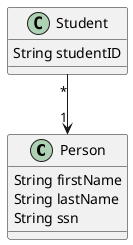 @startuml boostan

class Person {
    String firstName
    String lastName
    String ssn
}

class Student {
    String studentID
}

Student "*" --> "1" Person

@enduml